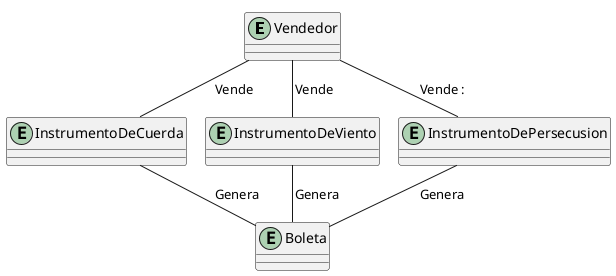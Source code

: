@startuml
!pragma layout smetana

entity Vendedor {
}

entity InstrumentoDeCuerda {

}

entity InstrumentoDeViento {
}

entity InstrumentoDePersecusion {
}

entity Boleta {
}

Vendedor -- InstrumentoDeCuerda : Vende >
Vendedor -- InstrumentoDePersecusion : Vende : >
Vendedor -- InstrumentoDeViento : Vende >

InstrumentoDePersecusion -- Boleta : Genera
InstrumentoDeViento -- Boleta : Genera
InstrumentoDeCuerda -- Boleta : Genera

@enduml